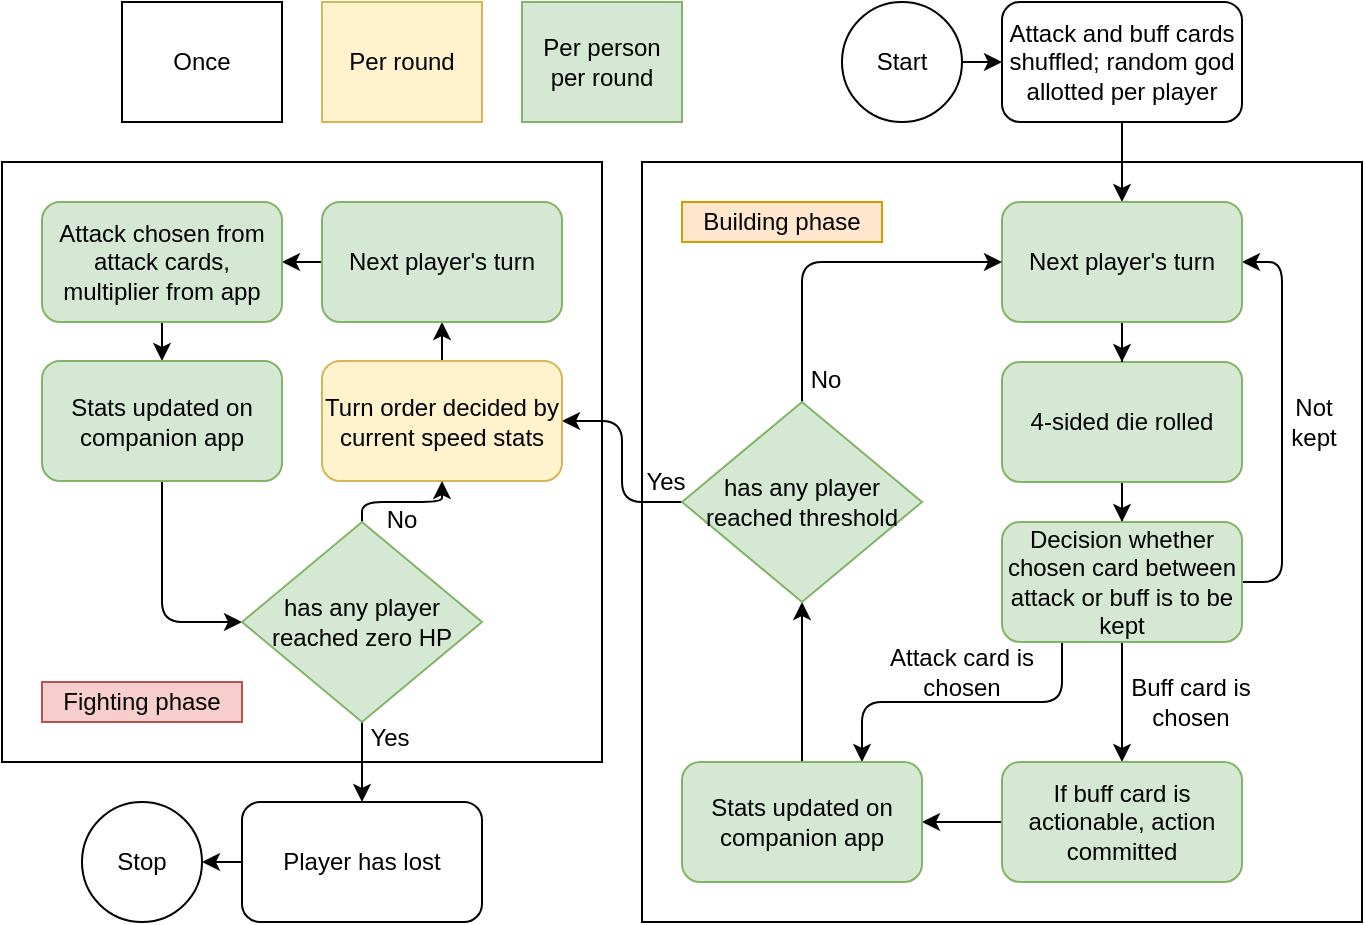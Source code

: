 <mxfile version="20.3.7" type="device"><diagram id="LAjgzlLnl6trrqQ7OhLa" name="Page-1"><mxGraphModel dx="864" dy="473" grid="1" gridSize="10" guides="1" tooltips="1" connect="1" arrows="1" fold="1" page="1" pageScale="1" pageWidth="827" pageHeight="1169" math="0" shadow="0"><root><mxCell id="0"/><mxCell id="1" parent="0"/><mxCell id="X1x5L9Q3bAlLzXkv2CBf-70" value="" style="rounded=0;whiteSpace=wrap;html=1;fillColor=none;" parent="1" vertex="1"><mxGeometry x="40" y="420" width="300" height="300" as="geometry"/></mxCell><mxCell id="X1x5L9Q3bAlLzXkv2CBf-51" value="" style="rounded=0;whiteSpace=wrap;html=1;fillColor=none;" parent="1" vertex="1"><mxGeometry x="360" y="420" width="360" height="380" as="geometry"/></mxCell><mxCell id="X1x5L9Q3bAlLzXkv2CBf-53" style="edgeStyle=orthogonalEdgeStyle;rounded=1;orthogonalLoop=1;jettySize=auto;html=1;exitX=1;exitY=0.5;exitDx=0;exitDy=0;" parent="1" source="X1x5L9Q3bAlLzXkv2CBf-1" target="X1x5L9Q3bAlLzXkv2CBf-2" edge="1"><mxGeometry relative="1" as="geometry"/></mxCell><mxCell id="X1x5L9Q3bAlLzXkv2CBf-1" value="Start" style="ellipse;whiteSpace=wrap;html=1;" parent="1" vertex="1"><mxGeometry x="460" y="340" width="60" height="60" as="geometry"/></mxCell><mxCell id="X1x5L9Q3bAlLzXkv2CBf-23" style="edgeStyle=orthogonalEdgeStyle;rounded=0;orthogonalLoop=1;jettySize=auto;html=1;exitX=0.5;exitY=1;exitDx=0;exitDy=0;" parent="1" source="X1x5L9Q3bAlLzXkv2CBf-2" target="X1x5L9Q3bAlLzXkv2CBf-17" edge="1"><mxGeometry relative="1" as="geometry"/></mxCell><mxCell id="X1x5L9Q3bAlLzXkv2CBf-2" value="Attack and buff cards shuffled; random god allotted per player" style="rounded=1;whiteSpace=wrap;html=1;" parent="1" vertex="1"><mxGeometry x="540" y="340" width="120" height="60" as="geometry"/></mxCell><mxCell id="X1x5L9Q3bAlLzXkv2CBf-35" style="edgeStyle=orthogonalEdgeStyle;rounded=0;orthogonalLoop=1;jettySize=auto;html=1;exitX=0.5;exitY=1;exitDx=0;exitDy=0;" parent="1" source="X1x5L9Q3bAlLzXkv2CBf-6" target="X1x5L9Q3bAlLzXkv2CBf-12" edge="1"><mxGeometry relative="1" as="geometry"/></mxCell><mxCell id="X1x5L9Q3bAlLzXkv2CBf-6" value="4-sided die rolled" style="rounded=1;whiteSpace=wrap;html=1;fillColor=#d5e8d4;strokeColor=#82b366;" parent="1" vertex="1"><mxGeometry x="540" y="520" width="120" height="60" as="geometry"/></mxCell><mxCell id="X1x5L9Q3bAlLzXkv2CBf-36" style="edgeStyle=orthogonalEdgeStyle;rounded=1;orthogonalLoop=1;jettySize=auto;html=1;exitX=1;exitY=0.5;exitDx=0;exitDy=0;entryX=1;entryY=0.5;entryDx=0;entryDy=0;" parent="1" source="X1x5L9Q3bAlLzXkv2CBf-12" target="X1x5L9Q3bAlLzXkv2CBf-17" edge="1"><mxGeometry relative="1" as="geometry"><Array as="points"><mxPoint x="680" y="630"/><mxPoint x="680" y="470"/></Array></mxGeometry></mxCell><mxCell id="X1x5L9Q3bAlLzXkv2CBf-48" style="edgeStyle=orthogonalEdgeStyle;rounded=0;orthogonalLoop=1;jettySize=auto;html=1;exitX=0.5;exitY=1;exitDx=0;exitDy=0;" parent="1" source="X1x5L9Q3bAlLzXkv2CBf-12" target="X1x5L9Q3bAlLzXkv2CBf-24" edge="1"><mxGeometry relative="1" as="geometry"/></mxCell><mxCell id="X1x5L9Q3bAlLzXkv2CBf-50" style="edgeStyle=orthogonalEdgeStyle;rounded=1;orthogonalLoop=1;jettySize=auto;html=1;exitX=0.25;exitY=1;exitDx=0;exitDy=0;entryX=0.75;entryY=0;entryDx=0;entryDy=0;" parent="1" source="X1x5L9Q3bAlLzXkv2CBf-12" target="X1x5L9Q3bAlLzXkv2CBf-26" edge="1"><mxGeometry relative="1" as="geometry"/></mxCell><mxCell id="X1x5L9Q3bAlLzXkv2CBf-12" value="Decision whether chosen card between attack or buff is to be kept" style="rounded=1;whiteSpace=wrap;html=1;fillColor=#d5e8d4;strokeColor=#82b366;" parent="1" vertex="1"><mxGeometry x="540" y="600" width="120" height="60" as="geometry"/></mxCell><mxCell id="X1x5L9Q3bAlLzXkv2CBf-14" value="Buff card is chosen" style="text;html=1;strokeColor=none;fillColor=none;align=center;verticalAlign=middle;whiteSpace=wrap;rounded=0;" parent="1" vertex="1"><mxGeometry x="600" y="670" width="69" height="40" as="geometry"/></mxCell><mxCell id="X1x5L9Q3bAlLzXkv2CBf-16" value="Attack card is chosen" style="text;html=1;strokeColor=none;fillColor=none;align=center;verticalAlign=middle;whiteSpace=wrap;rounded=0;" parent="1" vertex="1"><mxGeometry x="470" y="660" width="100" height="30" as="geometry"/></mxCell><mxCell id="X1x5L9Q3bAlLzXkv2CBf-18" style="edgeStyle=orthogonalEdgeStyle;rounded=0;orthogonalLoop=1;jettySize=auto;html=1;exitX=0.5;exitY=1;exitDx=0;exitDy=0;" parent="1" source="X1x5L9Q3bAlLzXkv2CBf-17" target="X1x5L9Q3bAlLzXkv2CBf-6" edge="1"><mxGeometry relative="1" as="geometry"/></mxCell><mxCell id="X1x5L9Q3bAlLzXkv2CBf-17" value="Next player's turn" style="rounded=1;whiteSpace=wrap;html=1;fillColor=#d5e8d4;strokeColor=#82b366;" parent="1" vertex="1"><mxGeometry x="540" y="440" width="120" height="60" as="geometry"/></mxCell><mxCell id="X1x5L9Q3bAlLzXkv2CBf-22" value="Not kept" style="text;html=1;strokeColor=none;fillColor=none;align=center;verticalAlign=middle;whiteSpace=wrap;rounded=0;" parent="1" vertex="1"><mxGeometry x="677" y="535" width="38" height="30" as="geometry"/></mxCell><mxCell id="X1x5L9Q3bAlLzXkv2CBf-41" style="edgeStyle=orthogonalEdgeStyle;rounded=0;orthogonalLoop=1;jettySize=auto;html=1;exitX=0;exitY=0.5;exitDx=0;exitDy=0;" parent="1" source="X1x5L9Q3bAlLzXkv2CBf-24" target="X1x5L9Q3bAlLzXkv2CBf-26" edge="1"><mxGeometry relative="1" as="geometry"/></mxCell><mxCell id="X1x5L9Q3bAlLzXkv2CBf-24" value="If buff card is actionable, action committed" style="rounded=1;whiteSpace=wrap;html=1;fillColor=#d5e8d4;strokeColor=#82b366;" parent="1" vertex="1"><mxGeometry x="540" y="720" width="120" height="60" as="geometry"/></mxCell><mxCell id="X1x5L9Q3bAlLzXkv2CBf-49" style="edgeStyle=orthogonalEdgeStyle;rounded=0;orthogonalLoop=1;jettySize=auto;html=1;exitX=0.5;exitY=0;exitDx=0;exitDy=0;" parent="1" source="X1x5L9Q3bAlLzXkv2CBf-26" target="X1x5L9Q3bAlLzXkv2CBf-43" edge="1"><mxGeometry relative="1" as="geometry"/></mxCell><mxCell id="X1x5L9Q3bAlLzXkv2CBf-26" value="Stats updated on companion app" style="rounded=1;whiteSpace=wrap;html=1;fillColor=#d5e8d4;strokeColor=#82b366;" parent="1" vertex="1"><mxGeometry x="380" y="720" width="120" height="60" as="geometry"/></mxCell><mxCell id="X1x5L9Q3bAlLzXkv2CBf-45" style="edgeStyle=orthogonalEdgeStyle;rounded=1;orthogonalLoop=1;jettySize=auto;html=1;exitX=0.5;exitY=0;exitDx=0;exitDy=0;entryX=0;entryY=0.5;entryDx=0;entryDy=0;" parent="1" source="X1x5L9Q3bAlLzXkv2CBf-43" target="X1x5L9Q3bAlLzXkv2CBf-17" edge="1"><mxGeometry relative="1" as="geometry"/></mxCell><mxCell id="X1x5L9Q3bAlLzXkv2CBf-62" style="edgeStyle=orthogonalEdgeStyle;rounded=1;orthogonalLoop=1;jettySize=auto;html=1;exitX=0;exitY=0.5;exitDx=0;exitDy=0;" parent="1" source="X1x5L9Q3bAlLzXkv2CBf-43" target="X1x5L9Q3bAlLzXkv2CBf-54" edge="1"><mxGeometry relative="1" as="geometry"/></mxCell><mxCell id="X1x5L9Q3bAlLzXkv2CBf-43" value="has any player reached threshold" style="rhombus;whiteSpace=wrap;html=1;fillColor=#d5e8d4;strokeColor=#82b366;" parent="1" vertex="1"><mxGeometry x="380" y="540" width="120" height="100" as="geometry"/></mxCell><mxCell id="X1x5L9Q3bAlLzXkv2CBf-47" value="No" style="text;html=1;strokeColor=none;fillColor=none;align=center;verticalAlign=middle;whiteSpace=wrap;rounded=0;" parent="1" vertex="1"><mxGeometry x="437" y="514" width="30" height="30" as="geometry"/></mxCell><mxCell id="X1x5L9Q3bAlLzXkv2CBf-52" value="Building phase" style="rounded=0;whiteSpace=wrap;html=1;fillColor=#ffe6cc;strokeColor=#d79b00;" parent="1" vertex="1"><mxGeometry x="380" y="440" width="100" height="20" as="geometry"/></mxCell><mxCell id="X1x5L9Q3bAlLzXkv2CBf-63" style="edgeStyle=orthogonalEdgeStyle;rounded=1;orthogonalLoop=1;jettySize=auto;html=1;exitX=0.5;exitY=0;exitDx=0;exitDy=0;" parent="1" source="X1x5L9Q3bAlLzXkv2CBf-54" target="X1x5L9Q3bAlLzXkv2CBf-58" edge="1"><mxGeometry relative="1" as="geometry"/></mxCell><mxCell id="X1x5L9Q3bAlLzXkv2CBf-54" value="Turn order decided by current speed stats" style="rounded=1;whiteSpace=wrap;html=1;fillColor=#fff2cc;strokeColor=#d6b656;" parent="1" vertex="1"><mxGeometry x="200" y="519.5" width="120" height="60" as="geometry"/></mxCell><mxCell id="X1x5L9Q3bAlLzXkv2CBf-55" value="Per round" style="rounded=0;whiteSpace=wrap;html=1;fillColor=#fff2cc;strokeColor=#d6b656;" parent="1" vertex="1"><mxGeometry x="200" y="340" width="80" height="60" as="geometry"/></mxCell><mxCell id="X1x5L9Q3bAlLzXkv2CBf-56" value="Per person per round" style="rounded=0;whiteSpace=wrap;html=1;fillColor=#d5e8d4;strokeColor=#82b366;" parent="1" vertex="1"><mxGeometry x="300" y="340" width="80" height="60" as="geometry"/></mxCell><mxCell id="X1x5L9Q3bAlLzXkv2CBf-57" value="Once" style="rounded=0;whiteSpace=wrap;html=1;fillColor=default;" parent="1" vertex="1"><mxGeometry x="100" y="340" width="80" height="60" as="geometry"/></mxCell><mxCell id="X1x5L9Q3bAlLzXkv2CBf-64" style="edgeStyle=orthogonalEdgeStyle;rounded=1;orthogonalLoop=1;jettySize=auto;html=1;exitX=0;exitY=0.5;exitDx=0;exitDy=0;" parent="1" source="X1x5L9Q3bAlLzXkv2CBf-58" target="X1x5L9Q3bAlLzXkv2CBf-59" edge="1"><mxGeometry relative="1" as="geometry"/></mxCell><mxCell id="X1x5L9Q3bAlLzXkv2CBf-58" value="Next player's turn" style="rounded=1;whiteSpace=wrap;html=1;fillColor=#d5e8d4;strokeColor=#82b366;" parent="1" vertex="1"><mxGeometry x="200" y="440" width="120" height="60" as="geometry"/></mxCell><mxCell id="X1x5L9Q3bAlLzXkv2CBf-65" style="edgeStyle=orthogonalEdgeStyle;rounded=1;orthogonalLoop=1;jettySize=auto;html=1;exitX=0.5;exitY=1;exitDx=0;exitDy=0;" parent="1" source="X1x5L9Q3bAlLzXkv2CBf-59" target="X1x5L9Q3bAlLzXkv2CBf-60" edge="1"><mxGeometry relative="1" as="geometry"/></mxCell><mxCell id="X1x5L9Q3bAlLzXkv2CBf-59" value="Attack chosen from attack cards, multiplier from app" style="rounded=1;whiteSpace=wrap;html=1;fillColor=#d5e8d4;strokeColor=#82b366;" parent="1" vertex="1"><mxGeometry x="60" y="440" width="120" height="60" as="geometry"/></mxCell><mxCell id="X1x5L9Q3bAlLzXkv2CBf-74" style="edgeStyle=orthogonalEdgeStyle;rounded=1;orthogonalLoop=1;jettySize=auto;html=1;exitX=0.5;exitY=1;exitDx=0;exitDy=0;entryX=0;entryY=0.5;entryDx=0;entryDy=0;" parent="1" source="X1x5L9Q3bAlLzXkv2CBf-60" target="X1x5L9Q3bAlLzXkv2CBf-61" edge="1"><mxGeometry relative="1" as="geometry"/></mxCell><mxCell id="X1x5L9Q3bAlLzXkv2CBf-60" value="Stats updated on companion app" style="rounded=1;whiteSpace=wrap;html=1;fillColor=#d5e8d4;strokeColor=#82b366;" parent="1" vertex="1"><mxGeometry x="60" y="519.5" width="120" height="60" as="geometry"/></mxCell><mxCell id="X1x5L9Q3bAlLzXkv2CBf-68" style="edgeStyle=orthogonalEdgeStyle;rounded=1;orthogonalLoop=1;jettySize=auto;html=1;exitX=0.5;exitY=1;exitDx=0;exitDy=0;" parent="1" source="X1x5L9Q3bAlLzXkv2CBf-61" target="X1x5L9Q3bAlLzXkv2CBf-67" edge="1"><mxGeometry relative="1" as="geometry"/></mxCell><mxCell id="wuMwt1slzMAKGnHb_PhE-1" style="edgeStyle=orthogonalEdgeStyle;rounded=1;orthogonalLoop=1;jettySize=auto;html=1;exitX=0.5;exitY=0;exitDx=0;exitDy=0;entryX=0.5;entryY=1;entryDx=0;entryDy=0;" edge="1" parent="1" source="X1x5L9Q3bAlLzXkv2CBf-61" target="X1x5L9Q3bAlLzXkv2CBf-54"><mxGeometry relative="1" as="geometry"><Array as="points"><mxPoint x="220" y="590"/><mxPoint x="260" y="590"/></Array></mxGeometry></mxCell><mxCell id="X1x5L9Q3bAlLzXkv2CBf-61" value="has any player reached zero HP" style="rhombus;whiteSpace=wrap;html=1;fillColor=#d5e8d4;strokeColor=#82b366;" parent="1" vertex="1"><mxGeometry x="160" y="600" width="120" height="100" as="geometry"/></mxCell><mxCell id="X1x5L9Q3bAlLzXkv2CBf-77" style="edgeStyle=orthogonalEdgeStyle;rounded=1;orthogonalLoop=1;jettySize=auto;html=1;exitX=0;exitY=0.5;exitDx=0;exitDy=0;" parent="1" source="X1x5L9Q3bAlLzXkv2CBf-67" target="X1x5L9Q3bAlLzXkv2CBf-76" edge="1"><mxGeometry relative="1" as="geometry"/></mxCell><mxCell id="X1x5L9Q3bAlLzXkv2CBf-67" value="Player has lost" style="rounded=1;whiteSpace=wrap;html=1;fillColor=default;" parent="1" vertex="1"><mxGeometry x="160" y="740" width="120" height="60" as="geometry"/></mxCell><mxCell id="X1x5L9Q3bAlLzXkv2CBf-72" value="Fighting phase" style="rounded=0;whiteSpace=wrap;html=1;fillColor=#f8cecc;strokeColor=#b85450;" parent="1" vertex="1"><mxGeometry x="60" y="680" width="100" height="20" as="geometry"/></mxCell><mxCell id="X1x5L9Q3bAlLzXkv2CBf-76" value="Stop" style="ellipse;whiteSpace=wrap;html=1;fillColor=default;" parent="1" vertex="1"><mxGeometry x="80" y="740" width="60" height="60" as="geometry"/></mxCell><mxCell id="wuMwt1slzMAKGnHb_PhE-2" value="Yes" style="text;html=1;strokeColor=none;fillColor=none;align=center;verticalAlign=middle;whiteSpace=wrap;rounded=0;" vertex="1" parent="1"><mxGeometry x="357" y="565" width="30" height="30" as="geometry"/></mxCell><mxCell id="wuMwt1slzMAKGnHb_PhE-3" value="No" style="text;html=1;strokeColor=none;fillColor=none;align=center;verticalAlign=middle;whiteSpace=wrap;rounded=0;" vertex="1" parent="1"><mxGeometry x="225" y="584" width="30" height="30" as="geometry"/></mxCell><mxCell id="wuMwt1slzMAKGnHb_PhE-4" value="Yes" style="text;html=1;strokeColor=none;fillColor=none;align=center;verticalAlign=middle;whiteSpace=wrap;rounded=0;" vertex="1" parent="1"><mxGeometry x="219" y="693" width="30" height="30" as="geometry"/></mxCell></root></mxGraphModel></diagram></mxfile>